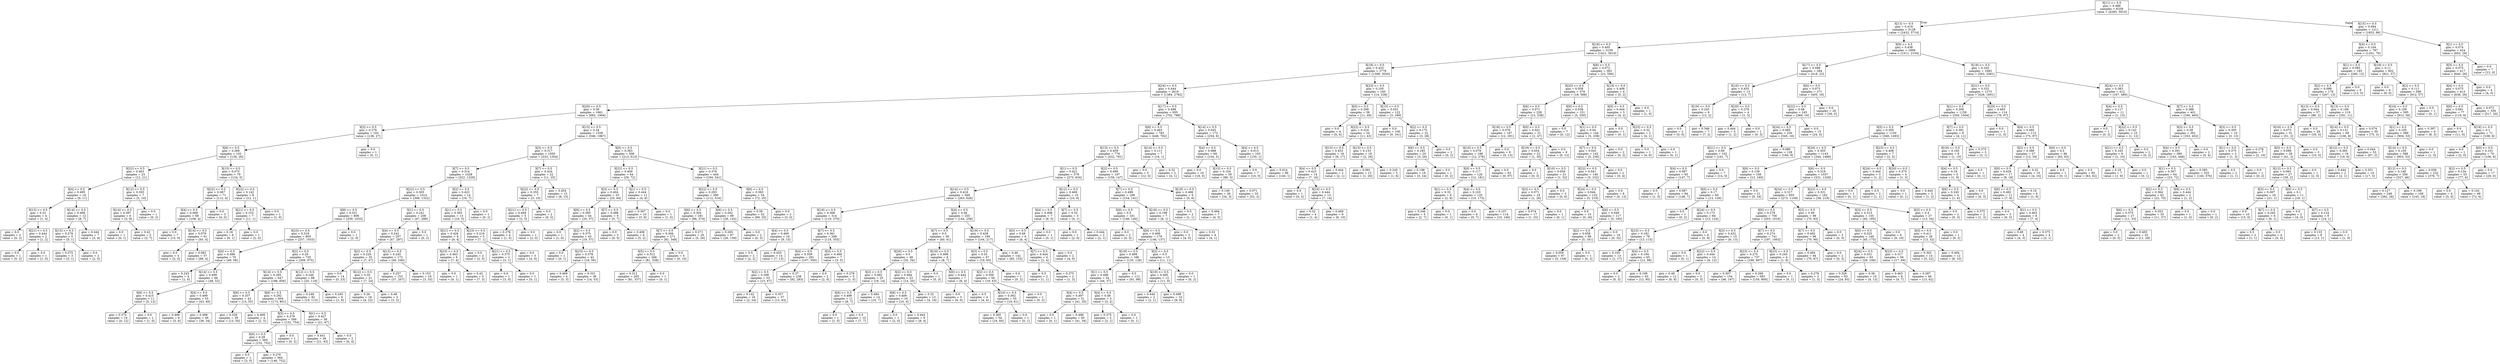 digraph Tree {
node [shape=box] ;
0 [label="X[11] <= 0.5\ngini = 0.489\nsamples = 6339\nvalue = [4285, 5810]"] ;
1 [label="X[13] <= 0.5\ngini = 0.419\nsamples = 5128\nvalue = [2432, 5714]"] ;
0 -> 1 [labeldistance=2.5, labelangle=45, headlabel="True"] ;
2 [label="X[16] <= 0.5\ngini = 0.405\nsamples = 3159\nvalue = [1421, 3610]"] ;
1 -> 2 ;
3 [label="X[18] <= 0.5\ngini = 0.433\nsamples = 2776\nvalue = [1398, 3020]"] ;
2 -> 3 ;
4 [label="X[24] <= 0.5\ngini = 0.444\nsamples = 2616\nvalue = [1384, 2782]"] ;
3 -> 4 ;
5 [label="X[20] <= 0.5\ngini = 0.38\nsamples = 1661\nvalue = [682, 1994]"] ;
4 -> 5 ;
6 [label="X[3] <= 0.5\ngini = 0.276\nsamples = 103\nvalue = [136, 27]"] ;
5 -> 6 ;
7 [label="X[8] <= 0.5\ngini = 0.269\nsamples = 102\nvalue = [136, 26]"] ;
6 -> 7 ;
8 [label="X[22] <= 0.5\ngini = 0.463\nsamples = 23\nvalue = [12, 21]"] ;
7 -> 8 ;
9 [label="X[4] <= 0.5\ngini = 0.495\nsamples = 16\nvalue = [9, 11]"] ;
8 -> 9 ;
10 [label="X[15] <= 0.5\ngini = 0.32\nsamples = 4\nvalue = [1, 4]"] ;
9 -> 10 ;
11 [label="gini = 0.0\nsamples = 2\nvalue = [0, 2]"] ;
10 -> 11 ;
12 [label="X[21] <= 0.5\ngini = 0.444\nsamples = 2\nvalue = [1, 2]"] ;
10 -> 12 ;
13 [label="gini = 0.0\nsamples = 1\nvalue = [0, 2]"] ;
12 -> 13 ;
14 [label="gini = 0.0\nsamples = 1\nvalue = [1, 0]"] ;
12 -> 14 ;
15 [label="X[14] <= 0.5\ngini = 0.498\nsamples = 12\nvalue = [8, 7]"] ;
9 -> 15 ;
16 [label="X[15] <= 0.5\ngini = 0.278\nsamples = 5\nvalue = [5, 1]"] ;
15 -> 16 ;
17 [label="gini = 0.375\nsamples = 3\nvalue = [3, 1]"] ;
16 -> 17 ;
18 [label="gini = 0.0\nsamples = 2\nvalue = [2, 0]"] ;
16 -> 18 ;
19 [label="gini = 0.444\nsamples = 7\nvalue = [3, 6]"] ;
15 -> 19 ;
20 [label="X[12] <= 0.5\ngini = 0.355\nsamples = 7\nvalue = [3, 10]"] ;
8 -> 20 ;
21 [label="X[14] <= 0.5\ngini = 0.397\nsamples = 6\nvalue = [3, 8]"] ;
20 -> 21 ;
22 [label="gini = 0.0\nsamples = 1\nvalue = [0, 1]"] ;
21 -> 22 ;
23 [label="gini = 0.42\nsamples = 5\nvalue = [3, 7]"] ;
21 -> 23 ;
24 [label="gini = 0.0\nsamples = 1\nvalue = [0, 2]"] ;
20 -> 24 ;
25 [label="X[15] <= 0.5\ngini = 0.075\nsamples = 79\nvalue = [124, 5]"] ;
7 -> 25 ;
26 [label="X[22] <= 0.5\ngini = 0.067\nsamples = 71\nvalue = [112, 4]"] ;
25 -> 26 ;
27 [label="X[4] <= 0.5\ngini = 0.069\nsamples = 68\nvalue = [108, 4]"] ;
26 -> 27 ;
28 [label="gini = 0.0\nsamples = 7\nvalue = [15, 0]"] ;
27 -> 28 ;
29 [label="X[14] <= 0.5\ngini = 0.079\nsamples = 61\nvalue = [93, 4]"] ;
27 -> 29 ;
30 [label="gini = 0.0\nsamples = 4\nvalue = [5, 0]"] ;
29 -> 30 ;
31 [label="gini = 0.083\nsamples = 57\nvalue = [88, 4]"] ;
29 -> 31 ;
32 [label="gini = 0.0\nsamples = 3\nvalue = [4, 0]"] ;
26 -> 32 ;
33 [label="X[22] <= 0.5\ngini = 0.142\nsamples = 8\nvalue = [12, 1]"] ;
25 -> 33 ;
34 [label="X[21] <= 0.5\ngini = 0.153\nsamples = 7\nvalue = [11, 1]"] ;
33 -> 34 ;
35 [label="gini = 0.18\nsamples = 6\nvalue = [9, 1]"] ;
34 -> 35 ;
36 [label="gini = 0.0\nsamples = 1\nvalue = [2, 0]"] ;
34 -> 36 ;
37 [label="gini = 0.0\nsamples = 1\nvalue = [1, 0]"] ;
33 -> 37 ;
38 [label="gini = 0.0\nsamples = 1\nvalue = [0, 1]"] ;
6 -> 38 ;
39 [label="X[15] <= 0.5\ngini = 0.34\nsamples = 1558\nvalue = [546, 1967]"] ;
5 -> 39 ;
40 [label="X[3] <= 0.5\ngini = 0.317\nsamples = 1050\nvalue = [333, 1354]"] ;
39 -> 40 ;
41 [label="X[7] <= 0.5\ngini = 0.314\nsamples = 1028\nvalue = [322, 1329]"] ;
40 -> 41 ;
42 [label="X[22] <= 0.5\ngini = 0.305\nsamples = 1014\nvalue = [306, 1322]"] ;
41 -> 42 ;
43 [label="X[8] <= 0.5\ngini = 0.321\nsamples = 806\nvalue = [259, 1033]"] ;
42 -> 43 ;
44 [label="X[23] <= 0.5\ngini = 0.319\nsamples = 805\nvalue = [257, 1033]"] ;
43 -> 44 ;
45 [label="X[0] <= 0.5\ngini = 0.496\nsamples = 70\nvalue = [49, 58]"] ;
44 -> 45 ;
46 [label="gini = 0.245\nsamples = 4\nvalue = [1, 6]"] ;
45 -> 46 ;
47 [label="X[14] <= 0.5\ngini = 0.499\nsamples = 66\nvalue = [48, 52]"] ;
45 -> 47 ;
48 [label="X[6] <= 0.5\ngini = 0.415\nsamples = 11\nvalue = [5, 12]"] ;
47 -> 48 ;
49 [label="gini = 0.375\nsamples = 10\nvalue = [4, 12]"] ;
48 -> 49 ;
50 [label="gini = 0.0\nsamples = 1\nvalue = [1, 0]"] ;
48 -> 50 ;
51 [label="X[4] <= 0.5\ngini = 0.499\nsamples = 55\nvalue = [43, 40]"] ;
47 -> 51 ;
52 [label="gini = 0.496\nsamples = 6\nvalue = [5, 6]"] ;
51 -> 52 ;
53 [label="gini = 0.498\nsamples = 49\nvalue = [38, 34]"] ;
51 -> 53 ;
54 [label="X[2] <= 0.5\ngini = 0.29\nsamples = 735\nvalue = [208, 975]"] ;
44 -> 54 ;
55 [label="X[14] <= 0.5\ngini = 0.295\nsamples = 647\nvalue = [188, 856]"] ;
54 -> 55 ;
56 [label="X[6] <= 0.5\ngini = 0.337\nsamples = 43\nvalue = [15, 55]"] ;
55 -> 56 ;
57 [label="gini = 0.328\nsamples = 39\nvalue = [13, 50]"] ;
56 -> 57 ;
58 [label="gini = 0.408\nsamples = 4\nvalue = [2, 5]"] ;
56 -> 58 ;
59 [label="X[6] <= 0.5\ngini = 0.292\nsamples = 604\nvalue = [173, 801]"] ;
55 -> 59 ;
60 [label="X[5] <= 0.5\ngini = 0.279\nsamples = 566\nvalue = [152, 754]"] ;
59 -> 60 ;
61 [label="X[0] <= 0.5\ngini = 0.28\nsamples = 565\nvalue = [152, 752]"] ;
60 -> 61 ;
62 [label="gini = 0.0\nsamples = 1\nvalue = [3, 0]"] ;
61 -> 62 ;
63 [label="gini = 0.276\nsamples = 564\nvalue = [149, 752]"] ;
61 -> 63 ;
64 [label="gini = 0.0\nsamples = 1\nvalue = [0, 2]"] ;
60 -> 64 ;
65 [label="X[1] <= 0.5\ngini = 0.427\nsamples = 38\nvalue = [21, 47]"] ;
59 -> 65 ;
66 [label="gini = 0.441\nsamples = 36\nvalue = [21, 43]"] ;
65 -> 66 ;
67 [label="gini = 0.0\nsamples = 2\nvalue = [0, 4]"] ;
65 -> 67 ;
68 [label="X[12] <= 0.5\ngini = 0.246\nsamples = 88\nvalue = [20, 119]"] ;
54 -> 68 ;
69 [label="gini = 0.246\nsamples = 82\nvalue = [19, 113]"] ;
68 -> 69 ;
70 [label="gini = 0.245\nsamples = 6\nvalue = [1, 6]"] ;
68 -> 70 ;
71 [label="gini = 0.0\nsamples = 1\nvalue = [2, 0]"] ;
43 -> 71 ;
72 [label="X[1] <= 0.5\ngini = 0.241\nsamples = 208\nvalue = [47, 289]"] ;
42 -> 72 ;
73 [label="X[4] <= 0.5\ngini = 0.242\nsamples = 207\nvalue = [47, 287]"] ;
72 -> 73 ;
74 [label="X[2] <= 0.5\ngini = 0.226\nsamples = 35\nvalue = [7, 47]"] ;
73 -> 74 ;
75 [label="gini = 0.0\nsamples = 14\nvalue = [0, 23]"] ;
74 -> 75 ;
76 [label="X[12] <= 0.5\ngini = 0.35\nsamples = 21\nvalue = [7, 24]"] ;
74 -> 76 ;
77 [label="gini = 0.26\nsamples = 18\nvalue = [4, 22]"] ;
76 -> 77 ;
78 [label="gini = 0.48\nsamples = 3\nvalue = [3, 2]"] ;
76 -> 78 ;
79 [label="X[12] <= 0.5\ngini = 0.245\nsamples = 172\nvalue = [40, 240]"] ;
73 -> 79 ;
80 [label="gini = 0.257\nsamples = 153\nvalue = [37, 207]"] ;
79 -> 80 ;
81 [label="gini = 0.153\nsamples = 19\nvalue = [3, 33]"] ;
79 -> 81 ;
82 [label="gini = 0.0\nsamples = 1\nvalue = [0, 2]"] ;
72 -> 82 ;
83 [label="X[2] <= 0.5\ngini = 0.423\nsamples = 14\nvalue = [16, 7]"] ;
41 -> 83 ;
84 [label="X[1] <= 0.5\ngini = 0.363\nsamples = 13\nvalue = [16, 5]"] ;
83 -> 84 ;
85 [label="X[21] <= 0.5\ngini = 0.426\nsamples = 8\nvalue = [9, 4]"] ;
84 -> 85 ;
86 [label="X[23] <= 0.5\ngini = 0.463\nsamples = 6\nvalue = [7, 4]"] ;
85 -> 86 ;
87 [label="gini = 0.0\nsamples = 1\nvalue = [0, 1]"] ;
86 -> 87 ;
88 [label="gini = 0.42\nsamples = 5\nvalue = [7, 3]"] ;
86 -> 88 ;
89 [label="gini = 0.0\nsamples = 2\nvalue = [2, 0]"] ;
85 -> 89 ;
90 [label="X[23] <= 0.5\ngini = 0.219\nsamples = 5\nvalue = [7, 1]"] ;
84 -> 90 ;
91 [label="X[21] <= 0.5\ngini = 0.375\nsamples = 2\nvalue = [3, 1]"] ;
90 -> 91 ;
92 [label="gini = 0.0\nsamples = 1\nvalue = [3, 0]"] ;
91 -> 92 ;
93 [label="gini = 0.0\nsamples = 1\nvalue = [0, 1]"] ;
91 -> 93 ;
94 [label="gini = 0.0\nsamples = 3\nvalue = [4, 0]"] ;
90 -> 94 ;
95 [label="gini = 0.0\nsamples = 1\nvalue = [0, 2]"] ;
83 -> 95 ;
96 [label="X[7] <= 0.5\ngini = 0.424\nsamples = 22\nvalue = [11, 25]"] ;
40 -> 96 ;
97 [label="X[22] <= 0.5\ngini = 0.355\nsamples = 7\nvalue = [3, 10]"] ;
96 -> 97 ;
98 [label="X[21] <= 0.5\ngini = 0.469\nsamples = 5\nvalue = [3, 5]"] ;
97 -> 98 ;
99 [label="gini = 0.278\nsamples = 4\nvalue = [1, 5]"] ;
98 -> 99 ;
100 [label="gini = 0.0\nsamples = 1\nvalue = [2, 0]"] ;
98 -> 100 ;
101 [label="gini = 0.0\nsamples = 2\nvalue = [0, 5]"] ;
97 -> 101 ;
102 [label="gini = 0.454\nsamples = 15\nvalue = [8, 15]"] ;
96 -> 102 ;
103 [label="X[0] <= 0.5\ngini = 0.383\nsamples = 508\nvalue = [213, 613]"] ;
39 -> 103 ;
104 [label="X[22] <= 0.5\ngini = 0.409\nsamples = 64\nvalue = [29, 72]"] ;
103 -> 104 ;
105 [label="X[3] <= 0.5\ngini = 0.404\nsamples = 53\nvalue = [25, 64]"] ;
104 -> 105 ;
106 [label="X[6] <= 0.5\ngini = 0.385\nsamples = 44\nvalue = [20, 57]"] ;
105 -> 106 ;
107 [label="gini = 0.0\nsamples = 1\nvalue = [1, 0]"] ;
106 -> 107 ;
108 [label="X[2] <= 0.5\ngini = 0.375\nsamples = 43\nvalue = [19, 57]"] ;
106 -> 108 ;
109 [label="gini = 0.0\nsamples = 1\nvalue = [0, 1]"] ;
108 -> 109 ;
110 [label="X[23] <= 0.5\ngini = 0.378\nsamples = 42\nvalue = [19, 56]"] ;
108 -> 110 ;
111 [label="gini = 0.469\nsamples = 4\nvalue = [5, 3]"] ;
110 -> 111 ;
112 [label="gini = 0.331\nsamples = 38\nvalue = [14, 53]"] ;
110 -> 112 ;
113 [label="X[7] <= 0.5\ngini = 0.486\nsamples = 9\nvalue = [5, 7]"] ;
105 -> 113 ;
114 [label="gini = 0.0\nsamples = 3\nvalue = [0, 5]"] ;
113 -> 114 ;
115 [label="gini = 0.408\nsamples = 6\nvalue = [5, 2]"] ;
113 -> 115 ;
116 [label="X[1] <= 0.5\ngini = 0.444\nsamples = 11\nvalue = [4, 8]"] ;
104 -> 116 ;
117 [label="gini = 0.397\nsamples = 10\nvalue = [3, 8]"] ;
116 -> 117 ;
118 [label="gini = 0.0\nsamples = 1\nvalue = [1, 0]"] ;
116 -> 118 ;
119 [label="X[21] <= 0.5\ngini = 0.379\nsamples = 444\nvalue = [184, 541]"] ;
103 -> 119 ;
120 [label="X[22] <= 0.5\ngini = 0.293\nsamples = 390\nvalue = [112, 516]"] ;
119 -> 120 ;
121 [label="X[6] <= 0.5\ngini = 0.304\nsamples = 291\nvalue = [86, 374]"] ;
120 -> 121 ;
122 [label="X[7] <= 0.5\ngini = 0.306\nsamples = 271\nvalue = [81, 348]"] ;
121 -> 122 ;
123 [label="X[5] <= 0.5\ngini = 0.312\nsamples = 266\nvalue = [81, 338]"] ;
122 -> 123 ;
124 [label="gini = 0.312\nsamples = 265\nvalue = [81, 337]"] ;
123 -> 124 ;
125 [label="gini = 0.0\nsamples = 1\nvalue = [0, 1]"] ;
123 -> 125 ;
126 [label="gini = 0.0\nsamples = 5\nvalue = [0, 10]"] ;
122 -> 126 ;
127 [label="gini = 0.271\nsamples = 20\nvalue = [5, 26]"] ;
121 -> 127 ;
128 [label="X[6] <= 0.5\ngini = 0.262\nsamples = 99\nvalue = [26, 142]"] ;
120 -> 128 ;
129 [label="gini = 0.265\nsamples = 97\nvalue = [26, 139]"] ;
128 -> 129 ;
130 [label="gini = 0.0\nsamples = 2\nvalue = [0, 3]"] ;
128 -> 130 ;
131 [label="X[6] <= 0.5\ngini = 0.383\nsamples = 54\nvalue = [72, 25]"] ;
119 -> 131 ;
132 [label="gini = 0.39\nsamples = 52\nvalue = [69, 25]"] ;
131 -> 132 ;
133 [label="gini = 0.0\nsamples = 2\nvalue = [3, 0]"] ;
131 -> 133 ;
134 [label="X[17] <= 0.5\ngini = 0.498\nsamples = 955\nvalue = [702, 788]"] ;
4 -> 134 ;
135 [label="X[8] <= 0.5\ngini = 0.463\nsamples = 783\nvalue = [448, 782]"] ;
134 -> 135 ;
136 [label="X[15] <= 0.5\ngini = 0.459\nsamples = 776\nvalue = [432, 781]"] ;
135 -> 136 ;
137 [label="X[1] <= 0.5\ngini = 0.421\nsamples = 579\nvalue = [273, 634]"] ;
136 -> 137 ;
138 [label="X[14] <= 0.5\ngini = 0.416\nsamples = 569\nvalue = [263, 628]"] ;
137 -> 138 ;
139 [label="X[19] <= 0.5\ngini = 0.368\nsamples = 314\nvalue = [119, 370]"] ;
138 -> 139 ;
140 [label="X[4] <= 0.5\ngini = 0.469\nsamples = 16\nvalue = [9, 15]"] ;
139 -> 140 ;
141 [label="gini = 0.5\nsamples = 2\nvalue = [2, 2]"] ;
140 -> 141 ;
142 [label="gini = 0.455\nsamples = 14\nvalue = [7, 13]"] ;
140 -> 142 ;
143 [label="X[7] <= 0.5\ngini = 0.361\nsamples = 298\nvalue = [110, 355]"] ;
139 -> 143 ;
144 [label="X[4] <= 0.5\ngini = 0.359\nsamples = 291\nvalue = [107, 350]"] ;
143 -> 144 ;
145 [label="X[2] <= 0.5\ngini = 0.299\nsamples = 53\nvalue = [15, 67]"] ;
144 -> 145 ;
146 [label="gini = 0.142\nsamples = 16\nvalue = [2, 24]"] ;
145 -> 146 ;
147 [label="gini = 0.357\nsamples = 37\nvalue = [13, 43]"] ;
145 -> 147 ;
148 [label="gini = 0.37\nsamples = 238\nvalue = [92, 283]"] ;
144 -> 148 ;
149 [label="X[3] <= 0.5\ngini = 0.469\nsamples = 7\nvalue = [3, 5]"] ;
143 -> 149 ;
150 [label="gini = 0.0\nsamples = 2\nvalue = [2, 0]"] ;
149 -> 150 ;
151 [label="gini = 0.278\nsamples = 5\nvalue = [1, 5]"] ;
149 -> 151 ;
152 [label="X[4] <= 0.5\ngini = 0.46\nsamples = 255\nvalue = [144, 258]"] ;
138 -> 152 ;
153 [label="X[7] <= 0.5\ngini = 0.5\nsamples = 56\nvalue = [40, 41]"] ;
152 -> 153 ;
154 [label="X[20] <= 0.5\ngini = 0.5\nsamples = 48\nvalue = [32, 34]"] ;
153 -> 154 ;
155 [label="X[2] <= 0.5\ngini = 0.492\nsamples = 25\nvalue = [18, 14]"] ;
154 -> 155 ;
156 [label="X[6] <= 0.5\ngini = 0.498\nsamples = 11\nvalue = [8, 7]"] ;
155 -> 156 ;
157 [label="gini = 0.0\nsamples = 1\nvalue = [1, 0]"] ;
156 -> 157 ;
158 [label="gini = 0.5\nsamples = 10\nvalue = [7, 7]"] ;
156 -> 158 ;
159 [label="gini = 0.484\nsamples = 14\nvalue = [10, 7]"] ;
155 -> 159 ;
160 [label="X[2] <= 0.5\ngini = 0.484\nsamples = 23\nvalue = [14, 20]"] ;
154 -> 160 ;
161 [label="X[6] <= 0.5\ngini = 0.408\nsamples = 10\nvalue = [10, 4]"] ;
160 -> 161 ;
162 [label="gini = 0.0\nsamples = 1\nvalue = [2, 0]"] ;
161 -> 162 ;
163 [label="gini = 0.444\nsamples = 9\nvalue = [8, 4]"] ;
161 -> 163 ;
164 [label="gini = 0.32\nsamples = 13\nvalue = [4, 16]"] ;
160 -> 164 ;
165 [label="X[19] <= 0.5\ngini = 0.498\nsamples = 8\nvalue = [8, 7]"] ;
153 -> 165 ;
166 [label="gini = 0.0\nsamples = 1\nvalue = [0, 3]"] ;
165 -> 166 ;
167 [label="X[0] <= 0.5\ngini = 0.444\nsamples = 7\nvalue = [8, 4]"] ;
165 -> 167 ;
168 [label="gini = 0.0\nsamples = 3\nvalue = [4, 0]"] ;
167 -> 168 ;
169 [label="gini = 0.5\nsamples = 4\nvalue = [4, 4]"] ;
167 -> 169 ;
170 [label="X[19] <= 0.5\ngini = 0.438\nsamples = 199\nvalue = [104, 217]"] ;
152 -> 170 ;
171 [label="X[3] <= 0.5\ngini = 0.35\nsamples = 57\nvalue = [19, 65]"] ;
170 -> 171 ;
172 [label="X[2] <= 0.5\ngini = 0.356\nsamples = 56\nvalue = [19, 63]"] ;
171 -> 172 ;
173 [label="X[10] <= 0.5\ngini = 0.362\nsamples = 55\nvalue = [19, 61]"] ;
172 -> 173 ;
174 [label="gini = 0.365\nsamples = 54\nvalue = [19, 60]"] ;
173 -> 174 ;
175 [label="gini = 0.0\nsamples = 1\nvalue = [0, 1]"] ;
173 -> 175 ;
176 [label="gini = 0.0\nsamples = 1\nvalue = [0, 2]"] ;
172 -> 176 ;
177 [label="gini = 0.0\nsamples = 1\nvalue = [0, 2]"] ;
171 -> 177 ;
178 [label="gini = 0.46\nsamples = 142\nvalue = [85, 152]"] ;
170 -> 178 ;
179 [label="X[12] <= 0.5\ngini = 0.469\nsamples = 10\nvalue = [10, 6]"] ;
137 -> 179 ;
180 [label="X[4] <= 0.5\ngini = 0.496\nsamples = 7\nvalue = [6, 5]"] ;
179 -> 180 ;
181 [label="X[5] <= 0.5\ngini = 0.48\nsamples = 6\nvalue = [6, 4]"] ;
180 -> 181 ;
182 [label="X[7] <= 0.5\ngini = 0.444\nsamples = 4\nvalue = [2, 4]"] ;
181 -> 182 ;
183 [label="gini = 0.5\nsamples = 2\nvalue = [1, 1]"] ;
182 -> 183 ;
184 [label="gini = 0.375\nsamples = 2\nvalue = [1, 3]"] ;
182 -> 184 ;
185 [label="gini = 0.0\nsamples = 2\nvalue = [4, 0]"] ;
181 -> 185 ;
186 [label="gini = 0.0\nsamples = 1\nvalue = [0, 1]"] ;
180 -> 186 ;
187 [label="X[7] <= 0.5\ngini = 0.32\nsamples = 3\nvalue = [4, 1]"] ;
179 -> 187 ;
188 [label="gini = 0.0\nsamples = 1\nvalue = [2, 0]"] ;
187 -> 188 ;
189 [label="gini = 0.444\nsamples = 2\nvalue = [2, 1]"] ;
187 -> 189 ;
190 [label="X[2] <= 0.5\ngini = 0.499\nsamples = 197\nvalue = [159, 147]"] ;
136 -> 190 ;
191 [label="X[7] <= 0.5\ngini = 0.499\nsamples = 188\nvalue = [154, 141]"] ;
190 -> 191 ;
192 [label="X[9] <= 0.5\ngini = 0.5\nsamples = 181\nvalue = [146, 140]"] ;
191 -> 192 ;
193 [label="gini = 0.0\nsamples = 2\nvalue = [0, 3]"] ;
192 -> 193 ;
194 [label="X[6] <= 0.5\ngini = 0.499\nsamples = 179\nvalue = [146, 137]"] ;
192 -> 194 ;
195 [label="X[19] <= 0.5\ngini = 0.499\nsamples = 166\nvalue = [135, 126]"] ;
194 -> 195 ;
196 [label="X[1] <= 0.5\ngini = 0.496\nsamples = 54\nvalue = [44, 37]"] ;
195 -> 196 ;
197 [label="X[4] <= 0.5\ngini = 0.497\nsamples = 51\nvalue = [41, 35]"] ;
196 -> 197 ;
198 [label="gini = 0.0\nsamples = 1\nvalue = [0, 1]"] ;
197 -> 198 ;
199 [label="gini = 0.496\nsamples = 50\nvalue = [41, 34]"] ;
197 -> 199 ;
200 [label="X[4] <= 0.5\ngini = 0.48\nsamples = 3\nvalue = [3, 2]"] ;
196 -> 200 ;
201 [label="gini = 0.375\nsamples = 2\nvalue = [3, 1]"] ;
200 -> 201 ;
202 [label="gini = 0.0\nsamples = 1\nvalue = [0, 1]"] ;
200 -> 202 ;
203 [label="gini = 0.5\nsamples = 112\nvalue = [91, 89]"] ;
195 -> 203 ;
204 [label="X[3] <= 0.5\ngini = 0.5\nsamples = 13\nvalue = [11, 11]"] ;
194 -> 204 ;
205 [label="X[19] <= 0.5\ngini = 0.495\nsamples = 12\nvalue = [11, 9]"] ;
204 -> 205 ;
206 [label="gini = 0.444\nsamples = 2\nvalue = [2, 1]"] ;
205 -> 206 ;
207 [label="gini = 0.498\nsamples = 10\nvalue = [9, 8]"] ;
205 -> 207 ;
208 [label="gini = 0.0\nsamples = 1\nvalue = [0, 2]"] ;
204 -> 208 ;
209 [label="X[19] <= 0.5\ngini = 0.198\nsamples = 7\nvalue = [8, 1]"] ;
191 -> 209 ;
210 [label="gini = 0.0\nsamples = 3\nvalue = [4, 0]"] ;
209 -> 210 ;
211 [label="gini = 0.32\nsamples = 4\nvalue = [4, 1]"] ;
209 -> 211 ;
212 [label="X[19] <= 0.5\ngini = 0.496\nsamples = 9\nvalue = [5, 6]"] ;
190 -> 212 ;
213 [label="gini = 0.5\nsamples = 2\nvalue = [1, 1]"] ;
212 -> 213 ;
214 [label="gini = 0.494\nsamples = 7\nvalue = [4, 5]"] ;
212 -> 214 ;
215 [label="X[14] <= 0.5\ngini = 0.111\nsamples = 7\nvalue = [16, 1]"] ;
135 -> 215 ;
216 [label="gini = 0.0\nsamples = 5\nvalue = [12, 0]"] ;
215 -> 216 ;
217 [label="gini = 0.32\nsamples = 2\nvalue = [4, 1]"] ;
215 -> 217 ;
218 [label="X[14] <= 0.5\ngini = 0.045\nsamples = 172\nvalue = [254, 6]"] ;
134 -> 218 ;
219 [label="X[4] <= 0.5\ngini = 0.088\nsamples = 69\nvalue = [104, 5]"] ;
218 -> 219 ;
220 [label="gini = 0.0\nsamples = 10\nvalue = [18, 0]"] ;
219 -> 220 ;
221 [label="X[15] <= 0.5\ngini = 0.104\nsamples = 59\nvalue = [86, 5]"] ;
219 -> 221 ;
222 [label="gini = 0.149\nsamples = 26\nvalue = [34, 3]"] ;
221 -> 222 ;
223 [label="gini = 0.071\nsamples = 33\nvalue = [52, 2]"] ;
221 -> 223 ;
224 [label="X[4] <= 0.5\ngini = 0.013\nsamples = 103\nvalue = [150, 1]"] ;
218 -> 224 ;
225 [label="gini = 0.0\nsamples = 7\nvalue = [10, 0]"] ;
224 -> 225 ;
226 [label="gini = 0.014\nsamples = 96\nvalue = [140, 1]"] ;
224 -> 226 ;
227 [label="X[23] <= 0.5\ngini = 0.105\nsamples = 160\nvalue = [14, 238]"] ;
3 -> 227 ;
228 [label="X[0] <= 0.5\ngini = 0.299\nsamples = 38\nvalue = [11, 49]"] ;
227 -> 228 ;
229 [label="gini = 0.0\nsamples = 4\nvalue = [0, 6]"] ;
228 -> 229 ;
230 [label="X[22] <= 0.5\ngini = 0.324\nsamples = 34\nvalue = [11, 43]"] ;
228 -> 230 ;
231 [label="X[15] <= 0.5\ngini = 0.453\nsamples = 16\nvalue = [9, 17]"] ;
230 -> 231 ;
232 [label="X[4] <= 0.5\ngini = 0.423\nsamples = 14\nvalue = [7, 16]"] ;
231 -> 232 ;
233 [label="gini = 0.0\nsamples = 1\nvalue = [0, 2]"] ;
232 -> 233 ;
234 [label="X[24] <= 0.5\ngini = 0.444\nsamples = 13\nvalue = [7, 14]"] ;
232 -> 234 ;
235 [label="gini = 0.32\nsamples = 4\nvalue = [1, 4]"] ;
234 -> 235 ;
236 [label="gini = 0.469\nsamples = 9\nvalue = [6, 10]"] ;
234 -> 236 ;
237 [label="gini = 0.444\nsamples = 2\nvalue = [2, 1]"] ;
231 -> 237 ;
238 [label="X[15] <= 0.5\ngini = 0.133\nsamples = 18\nvalue = [2, 26]"] ;
230 -> 238 ;
239 [label="gini = 0.091\nsamples = 13\nvalue = [1, 20]"] ;
238 -> 239 ;
240 [label="gini = 0.245\nsamples = 5\nvalue = [1, 6]"] ;
238 -> 240 ;
241 [label="X[15] <= 0.5\ngini = 0.031\nsamples = 122\nvalue = [3, 189]"] ;
227 -> 241 ;
242 [label="gini = 0.0\nsamples = 100\nvalue = [0, 161]"] ;
241 -> 242 ;
243 [label="X[2] <= 0.5\ngini = 0.175\nsamples = 22\nvalue = [3, 28]"] ;
241 -> 243 ;
244 [label="X[6] <= 0.5\ngini = 0.185\nsamples = 20\nvalue = [3, 26]"] ;
243 -> 244 ;
245 [label="gini = 0.198\nsamples = 19\nvalue = [3, 24]"] ;
244 -> 245 ;
246 [label="gini = 0.0\nsamples = 1\nvalue = [0, 2]"] ;
244 -> 246 ;
247 [label="gini = 0.0\nsamples = 2\nvalue = [0, 2]"] ;
243 -> 247 ;
248 [label="X[8] <= 0.5\ngini = 0.072\nsamples = 383\nvalue = [23, 590]"] ;
2 -> 248 ;
249 [label="X[20] <= 0.5\ngini = 0.058\nsamples = 379\nvalue = [18, 588]"] ;
248 -> 249 ;
250 [label="X[6] <= 0.5\ngini = 0.071\nsamples = 228\nvalue = [13, 338]"] ;
249 -> 250 ;
251 [label="X[18] <= 0.5\ngini = 0.076\nsamples = 197\nvalue = [12, 291]"] ;
250 -> 251 ;
252 [label="X[10] <= 0.5\ngini = 0.079\nsamples = 188\nvalue = [12, 278]"] ;
251 -> 252 ;
253 [label="X[0] <= 0.5\ngini = 0.117\nsamples = 126\nvalue = [12, 181]"] ;
252 -> 253 ;
254 [label="X[1] <= 0.5\ngini = 0.32\nsamples = 6\nvalue = [2, 8]"] ;
253 -> 254 ;
255 [label="gini = 0.346\nsamples = 5\nvalue = [2, 7]"] ;
254 -> 255 ;
256 [label="gini = 0.0\nsamples = 1\nvalue = [0, 1]"] ;
254 -> 256 ;
257 [label="X[4] <= 0.5\ngini = 0.103\nsamples = 120\nvalue = [10, 173]"] ;
253 -> 257 ;
258 [label="gini = 0.0\nsamples = 6\nvalue = [0, 7]"] ;
257 -> 258 ;
259 [label="gini = 0.107\nsamples = 114\nvalue = [10, 166]"] ;
257 -> 259 ;
260 [label="gini = 0.0\nsamples = 62\nvalue = [0, 97]"] ;
252 -> 260 ;
261 [label="gini = 0.0\nsamples = 9\nvalue = [0, 13]"] ;
251 -> 261 ;
262 [label="X[0] <= 0.5\ngini = 0.041\nsamples = 31\nvalue = [1, 47]"] ;
250 -> 262 ;
263 [label="X[19] <= 0.5\ngini = 0.054\nsamples = 22\nvalue = [1, 35]"] ;
262 -> 263 ;
264 [label="gini = 0.0\nsamples = 1\nvalue = [0, 3]"] ;
263 -> 264 ;
265 [label="X[10] <= 0.5\ngini = 0.059\nsamples = 21\nvalue = [1, 32]"] ;
263 -> 265 ;
266 [label="X[3] <= 0.5\ngini = 0.071\nsamples = 18\nvalue = [1, 26]"] ;
265 -> 266 ;
267 [label="gini = 0.074\nsamples = 17\nvalue = [1, 25]"] ;
266 -> 267 ;
268 [label="gini = 0.0\nsamples = 1\nvalue = [0, 1]"] ;
266 -> 268 ;
269 [label="gini = 0.0\nsamples = 3\nvalue = [0, 6]"] ;
265 -> 269 ;
270 [label="gini = 0.0\nsamples = 9\nvalue = [0, 12]"] ;
262 -> 270 ;
271 [label="X[9] <= 0.5\ngini = 0.038\nsamples = 151\nvalue = [5, 250]"] ;
249 -> 271 ;
272 [label="gini = 0.0\nsamples = 7\nvalue = [0, 12]"] ;
271 -> 272 ;
273 [label="X[1] <= 0.5\ngini = 0.04\nsamples = 144\nvalue = [5, 238]"] ;
271 -> 273 ;
274 [label="X[7] <= 0.5\ngini = 0.041\nsamples = 142\nvalue = [5, 236]"] ;
273 -> 274 ;
275 [label="X[22] <= 0.5\ngini = 0.041\nsamples = 140\nvalue = [5, 232]"] ;
274 -> 275 ;
276 [label="X[24] <= 0.5\ngini = 0.044\nsamples = 132\nvalue = [5, 219]"] ;
275 -> 276 ;
277 [label="gini = 0.0\nsamples = 15\nvalue = [0, 26]"] ;
276 -> 277 ;
278 [label="X[6] <= 0.5\ngini = 0.049\nsamples = 117\nvalue = [5, 193]"] ;
276 -> 278 ;
279 [label="X[2] <= 0.5\ngini = 0.058\nsamples = 98\nvalue = [5, 161]"] ;
278 -> 279 ;
280 [label="gini = 0.059\nsamples = 97\nvalue = [5, 159]"] ;
279 -> 280 ;
281 [label="gini = 0.0\nsamples = 1\nvalue = [0, 2]"] ;
279 -> 281 ;
282 [label="gini = 0.0\nsamples = 19\nvalue = [0, 32]"] ;
278 -> 282 ;
283 [label="gini = 0.0\nsamples = 8\nvalue = [0, 13]"] ;
275 -> 283 ;
284 [label="gini = 0.0\nsamples = 2\nvalue = [0, 4]"] ;
274 -> 284 ;
285 [label="gini = 0.0\nsamples = 2\nvalue = [0, 2]"] ;
273 -> 285 ;
286 [label="X[19] <= 0.5\ngini = 0.408\nsamples = 4\nvalue = [5, 2]"] ;
248 -> 286 ;
287 [label="X[0] <= 0.5\ngini = 0.444\nsamples = 3\nvalue = [4, 2]"] ;
286 -> 287 ;
288 [label="gini = 0.0\nsamples = 1\nvalue = [0, 1]"] ;
287 -> 288 ;
289 [label="X[23] <= 0.5\ngini = 0.32\nsamples = 2\nvalue = [4, 1]"] ;
287 -> 289 ;
290 [label="gini = 0.0\nsamples = 1\nvalue = [4, 0]"] ;
289 -> 290 ;
291 [label="gini = 0.0\nsamples = 1\nvalue = [0, 1]"] ;
289 -> 291 ;
292 [label="gini = 0.0\nsamples = 1\nvalue = [1, 0]"] ;
286 -> 292 ;
293 [label="X[9] <= 0.5\ngini = 0.438\nsamples = 1969\nvalue = [1011, 2104]"] ;
1 -> 293 ;
294 [label="X[17] <= 0.5\ngini = 0.099\nsamples = 284\nvalue = [418, 23]"] ;
293 -> 294 ;
295 [label="X[10] <= 0.5\ngini = 0.455\nsamples = 13\nvalue = [13, 7]"] ;
294 -> 295 ;
296 [label="X[19] <= 0.5\ngini = 0.245\nsamples = 9\nvalue = [12, 2]"] ;
295 -> 296 ;
297 [label="gini = 0.0\nsamples = 2\nvalue = [5, 0]"] ;
296 -> 297 ;
298 [label="gini = 0.346\nsamples = 7\nvalue = [7, 2]"] ;
296 -> 298 ;
299 [label="X[20] <= 0.5\ngini = 0.278\nsamples = 4\nvalue = [1, 5]"] ;
295 -> 299 ;
300 [label="gini = 0.444\nsamples = 3\nvalue = [1, 2]"] ;
299 -> 300 ;
301 [label="gini = 0.0\nsamples = 1\nvalue = [0, 3]"] ;
299 -> 301 ;
302 [label="X[6] <= 0.5\ngini = 0.073\nsamples = 271\nvalue = [405, 16]"] ;
294 -> 302 ;
303 [label="X[22] <= 0.5\ngini = 0.08\nsamples = 245\nvalue = [369, 16]"] ;
302 -> 303 ;
304 [label="X[24] <= 0.5\ngini = 0.085\nsamples = 230\nvalue = [345, 16]"] ;
303 -> 304 ;
305 [label="X[21] <= 0.5\ngini = 0.08\nsamples = 102\nvalue = [161, 7]"] ;
304 -> 305 ;
306 [label="X[4] <= 0.5\ngini = 0.087\nsamples = 95\nvalue = [147, 7]"] ;
305 -> 306 ;
307 [label="gini = 0.0\nsamples = 1\nvalue = [1, 0]"] ;
306 -> 307 ;
308 [label="gini = 0.087\nsamples = 94\nvalue = [146, 7]"] ;
306 -> 308 ;
309 [label="gini = 0.0\nsamples = 7\nvalue = [14, 0]"] ;
305 -> 309 ;
310 [label="gini = 0.089\nsamples = 128\nvalue = [184, 9]"] ;
304 -> 310 ;
311 [label="gini = 0.0\nsamples = 15\nvalue = [24, 0]"] ;
303 -> 311 ;
312 [label="gini = 0.0\nsamples = 26\nvalue = [36, 0]"] ;
302 -> 312 ;
313 [label="X[19] <= 0.5\ngini = 0.345\nsamples = 1685\nvalue = [593, 2081]"] ;
293 -> 313 ;
314 [label="X[21] <= 0.5\ngini = 0.332\nsamples = 1273\nvalue = [426, 1601]"] ;
313 -> 314 ;
315 [label="X[1] <= 0.5\ngini = 0.306\nsamples = 1159\nvalue = [350, 1504]"] ;
314 -> 315 ;
316 [label="X[5] <= 0.5\ngini = 0.305\nsamples = 1150\nvalue = [346, 1493]"] ;
315 -> 316 ;
317 [label="X[20] <= 0.5\ngini = 0.305\nsamples = 1143\nvalue = [344, 1488]"] ;
316 -> 317 ;
318 [label="X[6] <= 0.5\ngini = 0.139\nsamples = 106\nvalue = [13, 160]"] ;
317 -> 318 ;
319 [label="X[0] <= 0.5\ngini = 0.17\nsamples = 85\nvalue = [13, 126]"] ;
318 -> 319 ;
320 [label="gini = 0.0\nsamples = 1\nvalue = [0, 2]"] ;
319 -> 320 ;
321 [label="X[24] <= 0.5\ngini = 0.172\nsamples = 84\nvalue = [13, 124]"] ;
319 -> 321 ;
322 [label="X[23] <= 0.5\ngini = 0.182\nsamples = 78\nvalue = [13, 115]"] ;
321 -> 322 ;
323 [label="gini = 0.105\nsamples = 13\nvalue = [1, 17]"] ;
322 -> 323 ;
324 [label="X[4] <= 0.5\ngini = 0.194\nsamples = 65\nvalue = [12, 98]"] ;
322 -> 324 ;
325 [label="gini = 0.0\nsamples = 2\nvalue = [0, 3]"] ;
324 -> 325 ;
326 [label="gini = 0.199\nsamples = 63\nvalue = [12, 95]"] ;
324 -> 326 ;
327 [label="gini = 0.0\nsamples = 6\nvalue = [0, 9]"] ;
321 -> 327 ;
328 [label="gini = 0.0\nsamples = 21\nvalue = [0, 34]"] ;
318 -> 328 ;
329 [label="X[6] <= 0.5\ngini = 0.319\nsamples = 1037\nvalue = [331, 1328]"] ;
317 -> 329 ;
330 [label="X[24] <= 0.5\ngini = 0.317\nsamples = 855\nvalue = [273, 1109]"] ;
329 -> 330 ;
331 [label="X[0] <= 0.5\ngini = 0.278\nsamples = 756\nvalue = [203, 1016]"] ;
330 -> 331 ;
332 [label="X[3] <= 0.5\ngini = 0.432\nsamples = 15\nvalue = [6, 13]"] ;
331 -> 332 ;
333 [label="gini = 0.0\nsamples = 1\nvalue = [0, 1]"] ;
332 -> 333 ;
334 [label="X[22] <= 0.5\ngini = 0.444\nsamples = 14\nvalue = [6, 12]"] ;
332 -> 334 ;
335 [label="gini = 0.48\nsamples = 12\nvalue = [6, 9]"] ;
334 -> 335 ;
336 [label="gini = 0.0\nsamples = 2\nvalue = [0, 3]"] ;
334 -> 336 ;
337 [label="X[7] <= 0.5\ngini = 0.274\nsamples = 741\nvalue = [197, 1003]"] ;
331 -> 337 ;
338 [label="X[23] <= 0.5\ngini = 0.275\nsamples = 737\nvalue = [196, 997]"] ;
337 -> 338 ;
339 [label="gini = 0.307\nsamples = 154\nvalue = [46, 197]"] ;
338 -> 339 ;
340 [label="gini = 0.266\nsamples = 583\nvalue = [150, 800]"] ;
338 -> 340 ;
341 [label="X[23] <= 0.5\ngini = 0.245\nsamples = 4\nvalue = [1, 6]"] ;
337 -> 341 ;
342 [label="gini = 0.0\nsamples = 1\nvalue = [0, 1]"] ;
341 -> 342 ;
343 [label="gini = 0.278\nsamples = 3\nvalue = [1, 5]"] ;
341 -> 343 ;
344 [label="X[3] <= 0.5\ngini = 0.49\nsamples = 99\nvalue = [70, 93]"] ;
330 -> 344 ;
345 [label="X[7] <= 0.5\ngini = 0.492\nsamples = 96\nvalue = [70, 90]"] ;
344 -> 345 ;
346 [label="gini = 0.494\nsamples = 94\nvalue = [70, 87]"] ;
345 -> 346 ;
347 [label="gini = 0.0\nsamples = 2\nvalue = [0, 3]"] ;
345 -> 347 ;
348 [label="gini = 0.0\nsamples = 3\nvalue = [0, 3]"] ;
344 -> 348 ;
349 [label="X[22] <= 0.5\ngini = 0.331\nsamples = 182\nvalue = [58, 219]"] ;
329 -> 349 ;
350 [label="X[3] <= 0.5\ngini = 0.315\nsamples = 155\nvalue = [45, 185]"] ;
349 -> 350 ;
351 [label="X[0] <= 0.5\ngini = 0.325\nsamples = 149\nvalue = [45, 175]"] ;
350 -> 351 ;
352 [label="X[24] <= 0.5\ngini = 0.331\nsamples = 93\nvalue = [28, 106]"] ;
351 -> 352 ;
353 [label="gini = 0.326\nsamples = 83\nvalue = [24, 93]"] ;
352 -> 353 ;
354 [label="gini = 0.36\nsamples = 10\nvalue = [4, 13]"] ;
352 -> 354 ;
355 [label="X[23] <= 0.5\ngini = 0.317\nsamples = 56\nvalue = [17, 69]"] ;
351 -> 355 ;
356 [label="gini = 0.463\nsamples = 8\nvalue = [4, 7]"] ;
355 -> 356 ;
357 [label="gini = 0.287\nsamples = 48\nvalue = [13, 62]"] ;
355 -> 357 ;
358 [label="gini = 0.0\nsamples = 6\nvalue = [0, 10]"] ;
350 -> 358 ;
359 [label="X[3] <= 0.5\ngini = 0.4\nsamples = 27\nvalue = [13, 34]"] ;
349 -> 359 ;
360 [label="X[0] <= 0.5\ngini = 0.411\nsamples = 26\nvalue = [13, 32]"] ;
359 -> 360 ;
361 [label="gini = 0.302\nsamples = 14\nvalue = [5, 22]"] ;
360 -> 361 ;
362 [label="gini = 0.494\nsamples = 12\nvalue = [8, 10]"] ;
360 -> 362 ;
363 [label="gini = 0.0\nsamples = 1\nvalue = [0, 2]"] ;
359 -> 363 ;
364 [label="X[23] <= 0.5\ngini = 0.408\nsamples = 7\nvalue = [2, 5]"] ;
316 -> 364 ;
365 [label="X[24] <= 0.5\ngini = 0.444\nsamples = 3\nvalue = [1, 2]"] ;
364 -> 365 ;
366 [label="gini = 0.0\nsamples = 1\nvalue = [0, 1]"] ;
365 -> 366 ;
367 [label="gini = 0.5\nsamples = 2\nvalue = [1, 1]"] ;
365 -> 367 ;
368 [label="X[20] <= 0.5\ngini = 0.375\nsamples = 4\nvalue = [1, 3]"] ;
364 -> 368 ;
369 [label="gini = 0.0\nsamples = 1\nvalue = [0, 1]"] ;
368 -> 369 ;
370 [label="gini = 0.444\nsamples = 3\nvalue = [1, 2]"] ;
368 -> 370 ;
371 [label="X[7] <= 0.5\ngini = 0.391\nsamples = 9\nvalue = [4, 11]"] ;
315 -> 371 ;
372 [label="X[18] <= 0.5\ngini = 0.165\nsamples = 6\nvalue = [1, 10]"] ;
371 -> 372 ;
373 [label="X[4] <= 0.5\ngini = 0.18\nsamples = 5\nvalue = [1, 9]"] ;
372 -> 373 ;
374 [label="X[6] <= 0.5\ngini = 0.245\nsamples = 4\nvalue = [1, 6]"] ;
373 -> 374 ;
375 [label="gini = 0.0\nsamples = 2\nvalue = [0, 3]"] ;
374 -> 375 ;
376 [label="gini = 0.375\nsamples = 2\nvalue = [1, 3]"] ;
374 -> 376 ;
377 [label="gini = 0.0\nsamples = 1\nvalue = [0, 3]"] ;
373 -> 377 ;
378 [label="gini = 0.0\nsamples = 1\nvalue = [0, 1]"] ;
372 -> 378 ;
379 [label="gini = 0.375\nsamples = 3\nvalue = [3, 1]"] ;
371 -> 379 ;
380 [label="X[20] <= 0.5\ngini = 0.493\nsamples = 114\nvalue = [76, 97]"] ;
314 -> 380 ;
381 [label="gini = 0.0\nsamples = 1\nvalue = [1, 0]"] ;
380 -> 381 ;
382 [label="X[4] <= 0.5\ngini = 0.492\nsamples = 113\nvalue = [75, 97]"] ;
380 -> 382 ;
383 [label="X[2] <= 0.5\ngini = 0.386\nsamples = 27\nvalue = [12, 34]"] ;
382 -> 383 ;
384 [label="X[0] <= 0.5\ngini = 0.426\nsamples = 17\nvalue = [8, 18]"] ;
383 -> 384 ;
385 [label="X[6] <= 0.5\ngini = 0.492\nsamples = 11\nvalue = [7, 9]"] ;
384 -> 385 ;
386 [label="gini = 0.0\nsamples = 3\nvalue = [0, 5]"] ;
385 -> 386 ;
387 [label="X[1] <= 0.5\ngini = 0.463\nsamples = 8\nvalue = [7, 4]"] ;
385 -> 387 ;
388 [label="gini = 0.49\nsamples = 4\nvalue = [4, 3]"] ;
387 -> 388 ;
389 [label="gini = 0.375\nsamples = 4\nvalue = [3, 1]"] ;
387 -> 389 ;
390 [label="gini = 0.18\nsamples = 6\nvalue = [1, 9]"] ;
384 -> 390 ;
391 [label="gini = 0.32\nsamples = 10\nvalue = [4, 16]"] ;
383 -> 391 ;
392 [label="X[0] <= 0.5\ngini = 0.5\nsamples = 86\nvalue = [63, 63]"] ;
382 -> 392 ;
393 [label="gini = 0.0\nsamples = 1\nvalue = [0, 1]"] ;
392 -> 393 ;
394 [label="gini = 0.5\nsamples = 85\nvalue = [63, 62]"] ;
392 -> 394 ;
395 [label="X[24] <= 0.5\ngini = 0.383\nsamples = 412\nvalue = [167, 480]"] ;
313 -> 395 ;
396 [label="X[4] <= 0.5\ngini = 0.117\nsamples = 11\nvalue = [1, 15]"] ;
395 -> 396 ;
397 [label="gini = 0.0\nsamples = 1\nvalue = [0, 3]"] ;
396 -> 397 ;
398 [label="X[22] <= 0.5\ngini = 0.142\nsamples = 10\nvalue = [1, 12]"] ;
396 -> 398 ;
399 [label="X[21] <= 0.5\ngini = 0.165\nsamples = 8\nvalue = [1, 10]"] ;
398 -> 399 ;
400 [label="gini = 0.18\nsamples = 7\nvalue = [1, 9]"] ;
399 -> 400 ;
401 [label="gini = 0.0\nsamples = 1\nvalue = [0, 1]"] ;
399 -> 401 ;
402 [label="gini = 0.0\nsamples = 2\nvalue = [0, 2]"] ;
398 -> 402 ;
403 [label="X[7] <= 0.5\ngini = 0.388\nsamples = 401\nvalue = [166, 465]"] ;
395 -> 403 ;
404 [label="X[3] <= 0.5\ngini = 0.39\nsamples = 391\nvalue = [163, 452]"] ;
403 -> 404 ;
405 [label="X[4] <= 0.5\ngini = 0.391\nsamples = 389\nvalue = [163, 448]"] ;
404 -> 405 ;
406 [label="X[1] <= 0.5\ngini = 0.367\nsamples = 64\nvalue = [23, 72]"] ;
405 -> 406 ;
407 [label="X[2] <= 0.5\ngini = 0.364\nsamples = 62\nvalue = [22, 70]"] ;
406 -> 407 ;
408 [label="X[6] <= 0.5\ngini = 0.375\nsamples = 27\nvalue = [11, 33]"] ;
407 -> 408 ;
409 [label="gini = 0.0\nsamples = 2\nvalue = [0, 5]"] ;
408 -> 409 ;
410 [label="gini = 0.405\nsamples = 25\nvalue = [11, 28]"] ;
408 -> 410 ;
411 [label="gini = 0.353\nsamples = 35\nvalue = [11, 37]"] ;
407 -> 411 ;
412 [label="X[6] <= 0.5\ngini = 0.444\nsamples = 2\nvalue = [1, 2]"] ;
406 -> 412 ;
413 [label="gini = 0.0\nsamples = 1\nvalue = [1, 0]"] ;
412 -> 413 ;
414 [label="gini = 0.0\nsamples = 1\nvalue = [0, 2]"] ;
412 -> 414 ;
415 [label="gini = 0.395\nsamples = 325\nvalue = [140, 376]"] ;
405 -> 415 ;
416 [label="gini = 0.0\nsamples = 2\nvalue = [0, 4]"] ;
404 -> 416 ;
417 [label="X[3] <= 0.5\ngini = 0.305\nsamples = 10\nvalue = [3, 13]"] ;
403 -> 417 ;
418 [label="X[1] <= 0.5\ngini = 0.375\nsamples = 3\nvalue = [1, 3]"] ;
417 -> 418 ;
419 [label="gini = 0.5\nsamples = 2\nvalue = [1, 1]"] ;
418 -> 419 ;
420 [label="gini = 0.0\nsamples = 1\nvalue = [0, 2]"] ;
418 -> 420 ;
421 [label="gini = 0.278\nsamples = 7\nvalue = [2, 10]"] ;
417 -> 421 ;
422 [label="X[15] <= 0.5\ngini = 0.094\nsamples = 1211\nvalue = [1853, 96]"] ;
0 -> 422 [labeldistance=2.5, labelangle=-45, headlabel="False"] ;
423 [label="X[4] <= 0.5\ngini = 0.104\nsamples = 787\nvalue = [1201, 70]"] ;
422 -> 423 ;
424 [label="X[1] <= 0.5\ngini = 0.085\nsamples = 185\nvalue = [280, 13]"] ;
423 -> 424 ;
425 [label="X[2] <= 0.5\ngini = 0.089\nsamples = 176\nvalue = [267, 13]"] ;
424 -> 425 ;
426 [label="X[13] <= 0.5\ngini = 0.044\nsamples = 57\nvalue = [86, 2]"] ;
425 -> 426 ;
427 [label="X[16] <= 0.5\ngini = 0.073\nsamples = 31\nvalue = [51, 2]"] ;
426 -> 427 ;
428 [label="X[5] <= 0.5\ngini = 0.089\nsamples = 28\nvalue = [41, 2]"] ;
427 -> 428 ;
429 [label="X[12] <= 0.5\ngini = 0.093\nsamples = 27\nvalue = [39, 2]"] ;
428 -> 429 ;
430 [label="X[3] <= 0.5\ngini = 0.087\nsamples = 16\nvalue = [21, 1]"] ;
429 -> 430 ;
431 [label="gini = 0.0\nsamples = 10\nvalue = [15, 0]"] ;
430 -> 431 ;
432 [label="X[7] <= 0.5\ngini = 0.245\nsamples = 6\nvalue = [6, 1]"] ;
430 -> 432 ;
433 [label="gini = 0.5\nsamples = 2\nvalue = [1, 1]"] ;
432 -> 433 ;
434 [label="gini = 0.0\nsamples = 4\nvalue = [5, 0]"] ;
432 -> 434 ;
435 [label="X[0] <= 0.5\ngini = 0.1\nsamples = 11\nvalue = [18, 1]"] ;
429 -> 435 ;
436 [label="gini = 0.0\nsamples = 2\nvalue = [4, 0]"] ;
435 -> 436 ;
437 [label="X[7] <= 0.5\ngini = 0.124\nsamples = 9\nvalue = [14, 1]"] ;
435 -> 437 ;
438 [label="gini = 0.133\nsamples = 8\nvalue = [13, 1]"] ;
437 -> 438 ;
439 [label="gini = 0.0\nsamples = 1\nvalue = [1, 0]"] ;
437 -> 439 ;
440 [label="gini = 0.0\nsamples = 1\nvalue = [2, 0]"] ;
428 -> 440 ;
441 [label="gini = 0.0\nsamples = 3\nvalue = [10, 0]"] ;
427 -> 441 ;
442 [label="gini = 0.0\nsamples = 26\nvalue = [35, 0]"] ;
426 -> 442 ;
443 [label="X[13] <= 0.5\ngini = 0.108\nsamples = 119\nvalue = [181, 11]"] ;
425 -> 443 ;
444 [label="X[14] <= 0.5\ngini = 0.131\nsamples = 69\nvalue = [106, 8]"] ;
443 -> 444 ;
445 [label="X[12] <= 0.5\ngini = 0.365\nsamples = 16\nvalue = [19, 6]"] ;
444 -> 445 ;
446 [label="gini = 0.444\nsamples = 2\nvalue = [2, 1]"] ;
445 -> 446 ;
447 [label="gini = 0.351\nsamples = 14\nvalue = [17, 5]"] ;
445 -> 447 ;
448 [label="gini = 0.044\nsamples = 53\nvalue = [87, 2]"] ;
444 -> 448 ;
449 [label="gini = 0.074\nsamples = 50\nvalue = [75, 3]"] ;
443 -> 449 ;
450 [label="gini = 0.0\nsamples = 9\nvalue = [13, 0]"] ;
424 -> 450 ;
451 [label="X[19] <= 0.5\ngini = 0.11\nsamples = 602\nvalue = [921, 57]"] ;
423 -> 451 ;
452 [label="gini = 0.0\nsamples = 6\nvalue = [9, 0]"] ;
451 -> 452 ;
453 [label="X[2] <= 0.5\ngini = 0.111\nsamples = 596\nvalue = [912, 57]"] ;
451 -> 453 ;
454 [label="X[16] <= 0.5\ngini = 0.109\nsamples = 595\nvalue = [912, 56]"] ;
453 -> 454 ;
455 [label="X[1] <= 0.5\ngini = 0.105\nsamples = 589\nvalue = [904, 53]"] ;
454 -> 455 ;
456 [label="X[14] <= 0.5\ngini = 0.105\nsamples = 588\nvalue = [903, 53]"] ;
455 -> 456 ;
457 [label="X[12] <= 0.5\ngini = 0.148\nsamples = 356\nvalue = [527, 46]"] ;
456 -> 457 ;
458 [label="gini = 0.127\nsamples = 248\nvalue = [382, 28]"] ;
457 -> 458 ;
459 [label="gini = 0.196\nsamples = 108\nvalue = [145, 18]"] ;
457 -> 459 ;
460 [label="gini = 0.036\nsamples = 232\nvalue = [376, 7]"] ;
456 -> 460 ;
461 [label="gini = 0.0\nsamples = 1\nvalue = [1, 0]"] ;
455 -> 461 ;
462 [label="gini = 0.397\nsamples = 6\nvalue = [8, 3]"] ;
454 -> 462 ;
463 [label="gini = 0.0\nsamples = 1\nvalue = [0, 1]"] ;
453 -> 463 ;
464 [label="X[1] <= 0.5\ngini = 0.074\nsamples = 424\nvalue = [652, 26]"] ;
422 -> 464 ;
465 [label="X[5] <= 0.5\ngini = 0.075\nsamples = 417\nvalue = [640, 26]"] ;
464 -> 465 ;
466 [label="X[4] <= 0.5\ngini = 0.075\nsamples = 413\nvalue = [636, 26]"] ;
465 -> 466 ;
467 [label="X[6] <= 0.5\ngini = 0.091\nsamples = 77\nvalue = [119, 6]"] ;
466 -> 467 ;
468 [label="gini = 0.0\nsamples = 6\nvalue = [11, 0]"] ;
467 -> 468 ;
469 [label="X[19] <= 0.5\ngini = 0.1\nsamples = 71\nvalue = [108, 6]"] ;
467 -> 469 ;
470 [label="gini = 0.0\nsamples = 1\nvalue = [2, 0]"] ;
469 -> 470 ;
471 [label="X[0] <= 0.5\ngini = 0.101\nsamples = 70\nvalue = [106, 6]"] ;
469 -> 471 ;
472 [label="X[2] <= 0.5\ngini = 0.134\nsamples = 53\nvalue = [77, 6]"] ;
471 -> 472 ;
473 [label="gini = 0.0\nsamples = 4\nvalue = [5, 0]"] ;
472 -> 473 ;
474 [label="gini = 0.142\nsamples = 49\nvalue = [72, 6]"] ;
472 -> 474 ;
475 [label="gini = 0.0\nsamples = 17\nvalue = [29, 0]"] ;
471 -> 475 ;
476 [label="gini = 0.072\nsamples = 336\nvalue = [517, 20]"] ;
466 -> 476 ;
477 [label="gini = 0.0\nsamples = 4\nvalue = [4, 0]"] ;
465 -> 477 ;
478 [label="gini = 0.0\nsamples = 7\nvalue = [12, 0]"] ;
464 -> 478 ;
}